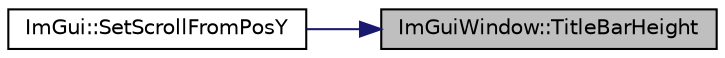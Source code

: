 digraph "ImGuiWindow::TitleBarHeight"
{
 // LATEX_PDF_SIZE
  edge [fontname="Helvetica",fontsize="10",labelfontname="Helvetica",labelfontsize="10"];
  node [fontname="Helvetica",fontsize="10",shape=record];
  rankdir="RL";
  Node1 [label="ImGuiWindow::TitleBarHeight",height=0.2,width=0.4,color="black", fillcolor="grey75", style="filled", fontcolor="black",tooltip=" "];
  Node1 -> Node2 [dir="back",color="midnightblue",fontsize="10",style="solid"];
  Node2 [label="ImGui::SetScrollFromPosY",height=0.2,width=0.4,color="black", fillcolor="white", style="filled",URL="$namespace_im_gui.html#abf8364b7d1fe7c512e140ba16ba87c5c",tooltip=" "];
}

